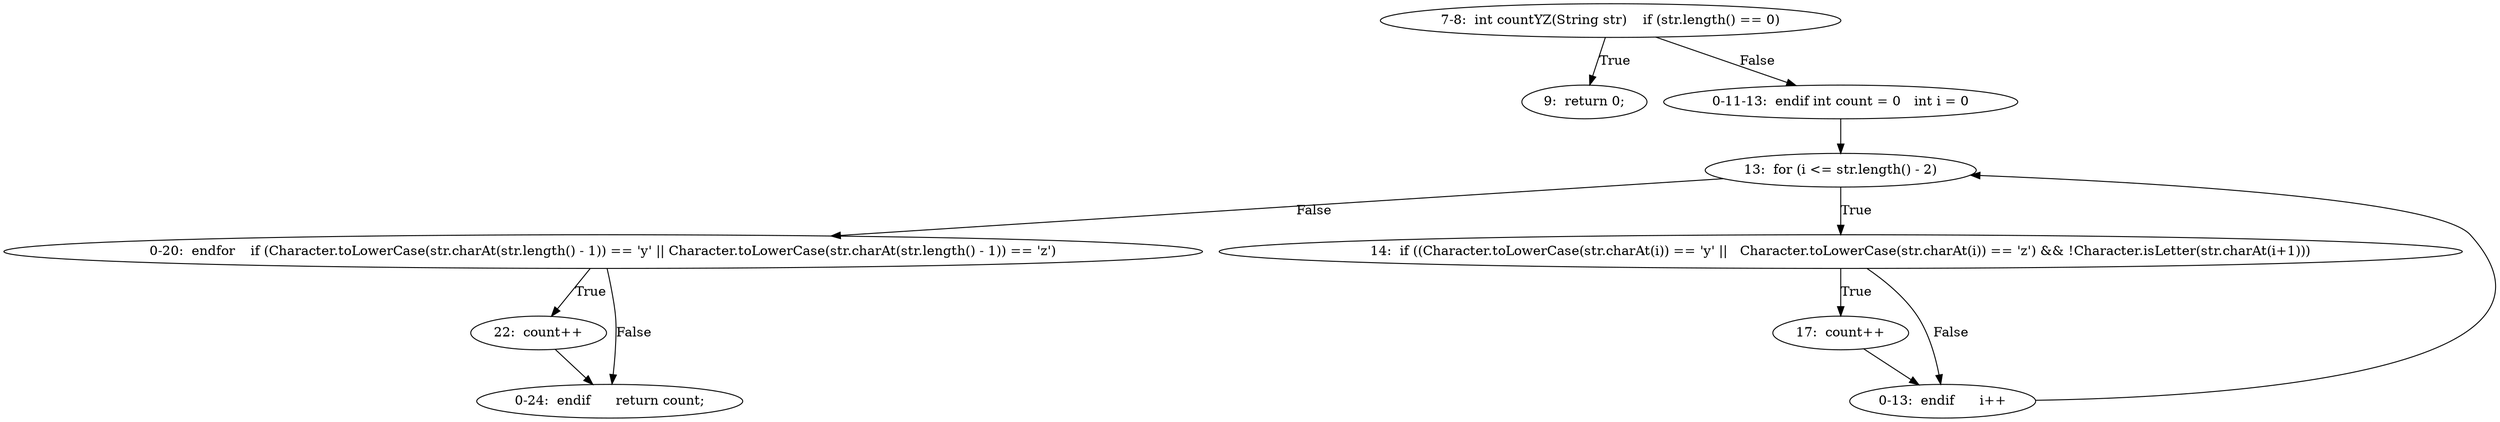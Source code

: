 digraph result_test { 
// graph-vertices
  a1  [label="7-8:  int countYZ(String str)	if (str.length() == 0)"]; 
  2  [label="9:  return 0;"]; 
  a3  [label="0-11-13:  endif	int count = 0	int i = 0"]; 
  6  [label="13:  for (i <= str.length() - 2)"]; 
  a4  [label="0-20:  endfor	if (Character.toLowerCase(str.charAt(str.length() - 1)) == 'y' || Character.toLowerCase(str.charAt(str.length() - 1)) == 'z')"]; 
  9  [label="14:  if ((Character.toLowerCase(str.charAt(i)) == 'y' ||   Character.toLowerCase(str.charAt(i)) == 'z') && !Character.isLetter(str.charAt(i+1)))"]; 
  10  [label="17:  count++"]; 
  13  [label="22:  count++"]; 
  a5  [label="0-13:  endif	i++"]; 
  a6  [label="0-24:  endif	return count;"]; 
// graph-edges
  a1 -> 2  [label="True"]; 
  a1 -> a3  [label="False"]; 
  a3 -> 6;
  6 -> a4  [label="False"]; 
  6 -> 9  [label="True"]; 
  9 -> 10  [label="True"]; 
  10 -> a5;
  9 -> a5  [label="False"]; 
  a5 -> 6;
  a4 -> 13  [label="True"]; 
  13 -> a6;
  a4 -> a6  [label="False"]; 
}